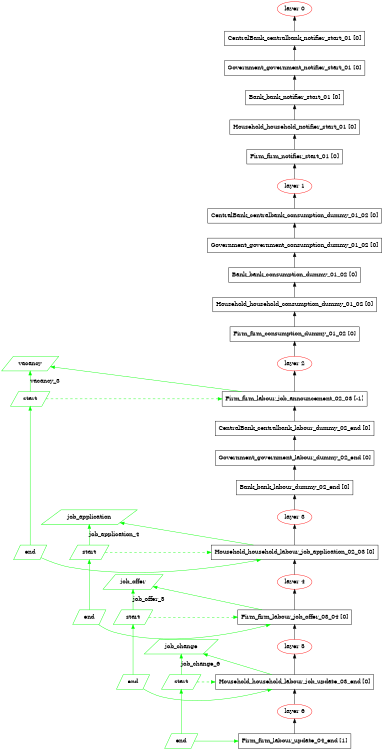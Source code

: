 digraph communication_graph {
	rankdir=BT;
	size="8,5;"
	layer_0 [ color="#ff0000" label="layer 0"];
	CentralBank_centralbank_notifier_start_01 [ shape = rect label="CentralBank_centralbank_notifier_start_01 [0]" ];
	CentralBank_centralbank_notifier_start_01 -> layer_0;
	Government_government_notifier_start_01 [ shape = rect label="Government_government_notifier_start_01 [0]" ];
	Government_government_notifier_start_01 -> CentralBank_centralbank_notifier_start_01;
	Bank_bank_notifier_start_01 [ shape = rect label="Bank_bank_notifier_start_01 [0]" ];
	Bank_bank_notifier_start_01 -> Government_government_notifier_start_01;
	Household_household_notifier_start_01 [ shape = rect label="Household_household_notifier_start_01 [0]" ];
	Household_household_notifier_start_01 -> Bank_bank_notifier_start_01;
	Firm_firm_notifier_start_01 [ shape = rect label="Firm_firm_notifier_start_01 [0]" ];
	Firm_firm_notifier_start_01 -> Household_household_notifier_start_01;
	layer_1 [ color="#ff0000" label="layer 1"];
	layer_1 ->Firm_firm_notifier_start_01;
	CentralBank_centralbank_consumption_dummy_01_02 [ shape = rect label="CentralBank_centralbank_consumption_dummy_01_02 [0]" ];
	CentralBank_centralbank_consumption_dummy_01_02 -> layer_1;
	Government_government_consumption_dummy_01_02 [ shape = rect label="Government_government_consumption_dummy_01_02 [0]" ];
	Government_government_consumption_dummy_01_02 -> CentralBank_centralbank_consumption_dummy_01_02;
	Bank_bank_consumption_dummy_01_02 [ shape = rect label="Bank_bank_consumption_dummy_01_02 [0]" ];
	Bank_bank_consumption_dummy_01_02 -> Government_government_consumption_dummy_01_02;
	Household_household_consumption_dummy_01_02 [ shape = rect label="Household_household_consumption_dummy_01_02 [0]" ];
	Household_household_consumption_dummy_01_02 -> Bank_bank_consumption_dummy_01_02;
	Firm_firm_consumption_dummy_01_02 [ shape = rect label="Firm_firm_consumption_dummy_01_02 [0]" ];
	Firm_firm_consumption_dummy_01_02 -> Household_household_consumption_dummy_01_02;
	layer_2 [ color="#ff0000" label="layer 2"];
	layer_2 ->Firm_firm_consumption_dummy_01_02;
	Firm_firm_labour_job_announcement_02_03 [ shape = rect label="Firm_firm_labour_job_announcement_02_03 [-1]" ];
	Firm_firm_labour_job_announcement_02_03 -> layer_2;
	CentralBank_centralbank_labour_dummy_02_end [ shape = rect label="CentralBank_centralbank_labour_dummy_02_end [0]" ];
	CentralBank_centralbank_labour_dummy_02_end -> Firm_firm_labour_job_announcement_02_03;
	Government_government_labour_dummy_02_end [ shape = rect label="Government_government_labour_dummy_02_end [0]" ];
	Government_government_labour_dummy_02_end -> CentralBank_centralbank_labour_dummy_02_end;
	Bank_bank_labour_dummy_02_end [ shape = rect label="Bank_bank_labour_dummy_02_end [0]" ];
	Bank_bank_labour_dummy_02_end -> Government_government_labour_dummy_02_end;
	layer_3 [ color="#ff0000" label="layer 3"];
	layer_3 ->Bank_bank_labour_dummy_02_end;
	Household_household_labour_job_application_02_03 [ shape = rect label="Household_household_labour_job_application_02_03 [0]" ];
	Household_household_labour_job_application_02_03 -> layer_3;
	layer_4 [ color="#ff0000" label="layer 4"];
	layer_4 ->Household_household_labour_job_application_02_03;
	Firm_firm_labour_job_offer_03_04 [ shape = rect label="Firm_firm_labour_job_offer_03_04 [0]" ];
	Firm_firm_labour_job_offer_03_04 -> layer_4;
	layer_5 [ color="#ff0000" label="layer 5"];
	layer_5 ->Firm_firm_labour_job_offer_03_04;
	Household_household_labour_job_update_03_end [ shape = rect label="Household_household_labour_job_update_03_end [0]" ];
	Household_household_labour_job_update_03_end -> layer_5;
	layer_6 [ color="#ff0000" label="layer 6"];
	layer_6 ->Household_household_labour_job_update_03_end;
	Firm_firm_labour_update_04_end [ shape = rect label="Firm_firm_labour_update_04_end [1]" ];
	Firm_firm_labour_update_04_end -> layer_6;
	vacancy_message [ label = "vacancy" color="#00ff00" shape = parallelogram];
	vacancy_message_sync_start_0 [ label = "start" color="#00ff00" shape = parallelogram];
	vacancy_message_sync_start_0 -> vacancy_message [ color="#00ff00" label="vacancy_3"];
	{ rank=same; Firm_firm_labour_job_announcement_02_03; vacancy_message_sync_start_0; }
	vacancy_message_sync_end_0 [ label = "end" color="#00ff00" shape = parallelogram];
	vacancy_message_sync_end_0 -> vacancy_message_sync_start_0 [ color="#00ff00" ];
	vacancy_message_sync_end_0 -> Household_household_labour_job_application_02_03 [ color="#00ff00" constraint=false ];
	vacancy_message_sync_start_0 -> Firm_firm_labour_job_announcement_02_03 [ color="#00ff00", constraint=false, style=dashed ];
	{ rank=same; Household_household_labour_job_application_02_03; vacancy_message_sync_end_0; }
	job_application_message [ label = "job_application" color="#00ff00" shape = parallelogram];
	job_application_message_sync_start_0 [ label = "start" color="#00ff00" shape = parallelogram];
	job_application_message_sync_start_0 -> job_application_message [ color="#00ff00" label="job_application_4"];
	{ rank=same; Household_household_labour_job_application_02_03; job_application_message_sync_start_0; }
	job_application_message_sync_end_0 [ label = "end" color="#00ff00" shape = parallelogram];
	job_application_message_sync_end_0 -> job_application_message_sync_start_0 [ color="#00ff00" ];
	job_application_message_sync_end_0 -> Firm_firm_labour_job_offer_03_04 [ color="#00ff00" constraint=false ];
	job_application_message_sync_start_0 -> Household_household_labour_job_application_02_03 [ color="#00ff00", constraint=false, style=dashed ];
	{ rank=same; Firm_firm_labour_job_offer_03_04; job_application_message_sync_end_0; }
	job_offer_message [ label = "job_offer" color="#00ff00" shape = parallelogram];
	job_offer_message_sync_start_0 [ label = "start" color="#00ff00" shape = parallelogram];
	job_offer_message_sync_start_0 -> job_offer_message [ color="#00ff00" label="job_offer_5"];
	{ rank=same; Firm_firm_labour_job_offer_03_04; job_offer_message_sync_start_0; }
	job_offer_message_sync_end_0 [ label = "end" color="#00ff00" shape = parallelogram];
	job_offer_message_sync_end_0 -> job_offer_message_sync_start_0 [ color="#00ff00" ];
	job_offer_message_sync_end_0 -> Household_household_labour_job_update_03_end [ color="#00ff00" constraint=false ];
	job_offer_message_sync_start_0 -> Firm_firm_labour_job_offer_03_04 [ color="#00ff00", constraint=false, style=dashed ];
	{ rank=same; Household_household_labour_job_update_03_end; job_offer_message_sync_end_0; }
	job_change_message [ label = "job_change" color="#00ff00" shape = parallelogram];
	job_change_message_sync_start_0 [ label = "start" color="#00ff00" shape = parallelogram];
	job_change_message_sync_start_0 -> job_change_message [ color="#00ff00" label="job_change_6"];
	{ rank=same; Household_household_labour_job_update_03_end; job_change_message_sync_start_0; }
	job_change_message_sync_end_0 [ label = "end" color="#00ff00" shape = parallelogram];
	job_change_message_sync_end_0 -> job_change_message_sync_start_0 [ color="#00ff00" ];
	job_change_message_sync_end_0 -> Firm_firm_labour_update_04_end [ color="#00ff00" constraint=false ];
	job_change_message_sync_start_0 -> Household_household_labour_job_update_03_end [ color="#00ff00", constraint=false, style=dashed ];
	{ rank=same; Firm_firm_labour_update_04_end; job_change_message_sync_end_0; }
	Firm_firm_labour_job_announcement_02_03 -> vacancy_message [ color="#00ff00" constraint=false ];
	Firm_firm_labour_job_offer_03_04 -> job_offer_message [ color="#00ff00" constraint=false ];
	Household_household_labour_job_application_02_03 -> job_application_message [ color="#00ff00" constraint=false ];
	Household_household_labour_job_update_03_end -> job_change_message [ color="#00ff00" constraint=false ];
}